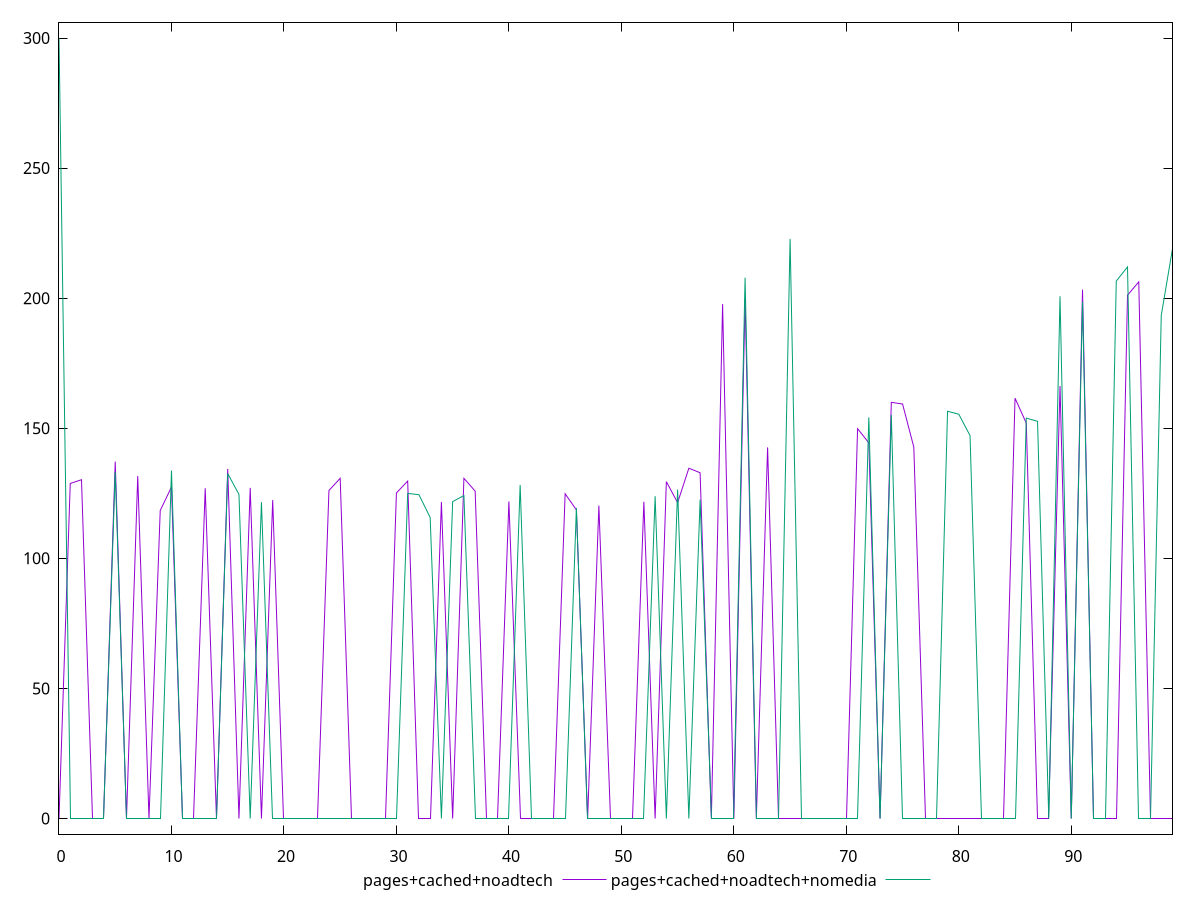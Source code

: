 reset

$pagesCachedNoadtech <<EOF
0 0
1 128.79099988937378
2 130.22800016403198
3 0
4 0
5 137.1710000038147
6 0
7 131.62500047683716
8 0
9 118.40199995040894
10 127.39799976348877
11 0
12 0
13 126.9520001411438
14 0
15 134.35400009155273
16 0
17 127.10099935531616
18 0
19 122.40999984741211
20 0
21 0
22 0
23 0
24 126.08799982070923
25 130.77400064468384
26 0
27 0
28 0
29 0
30 125.12899971008301
31 129.70800018310547
32 0
33 0
34 121.6859998703003
35 0
36 130.7779998779297
37 125.8439998626709
38 0
39 0
40 121.8730001449585
41 0
42 0
43 0
44 0
45 124.83100032806396
46 118.64299964904785
47 0
48 120.2660002708435
49 0
50 0
51 0
52 121.76200008392334
53 0
54 129.4839997291565
55 121.4040002822876
56 134.64200019836426
57 132.90500020980835
58 0
59 197.73099946975708
60 0
61 199.84899997711182
62 0
63 142.6549997329712
64 0
65 0
66 0
67 0
68 0
69 0
70 0
71 149.83599996566772
72 144.41799974441528
73 0
74 159.97399997711182
75 159.32900047302246
76 142.77600002288818
77 0
78 0
79 0
80 0
81 0
82 0
83 0
84 0
85 161.56899976730347
86 151.97700023651123
87 0
88 0
89 166.22100019454956
90 0
91 203.2669997215271
92 0
93 0
94 0
95 201.15500020980835
96 206.27600002288818
97 0
98 0
99 0
EOF

$pagesCachedNoadtechNomedia <<EOF
0 300.048
1 0
2 0
3 0
4 0
5 133.18299961090088
6 0
7 0
8 0
9 0
10 133.7000002861023
11 0
12 0
13 0
14 0
15 132.58100032806396
16 124.5750002861023
17 0
18 121.60099983215332
19 0
20 0
21 0
22 0
23 0
24 0
25 0
26 0
27 0
28 0
29 0
30 0
31 124.96500015258789
32 124.4709997177124
33 115.73400020599365
34 0
35 121.80699968338013
36 124.14300012588501
37 0
38 0
39 0
40 0
41 128.22699975967407
42 0
43 0
44 0
45 0
46 119.37799978256226
47 0
48 0
49 0
50 0
51 0
52 0
53 123.88000011444092
54 0
55 126.43000030517578
56 0
57 122.61499977111816
58 0
59 0
60 0
61 207.856999874115
62 0
63 0
64 0
65 222.8080005645752
66 0
67 0
68 0
69 0
70 0
71 0
72 154.16499996185303
73 0
74 155.08600044250488
75 0
76 0
77 0
78 0
79 156.5420002937317
80 155.39899969100952
81 147.2020001411438
82 0
83 0
84 0
85 0
86 153.9099998474121
87 152.6740002632141
88 0
89 200.73800039291382
90 0
91 198.5970001220703
92 0
93 0
94 206.58899974822998
95 212.03000020980835
96 0
97 0
98 193.38100004196167
99 219.014000415802
EOF

set key outside below
set xrange [0:99]
set yrange [-6.00096:306.04896]
set trange [-6.00096:306.04896]
set terminal svg size 640, 520 enhanced background rgb 'white'
set output "report_00018_2021-02-10T15-25-16.877Z/uses-rel-preconnect/comparison/line/2_vs_3.svg"

plot $pagesCachedNoadtech title "pages+cached+noadtech" with line, \
     $pagesCachedNoadtechNomedia title "pages+cached+noadtech+nomedia" with line

reset

